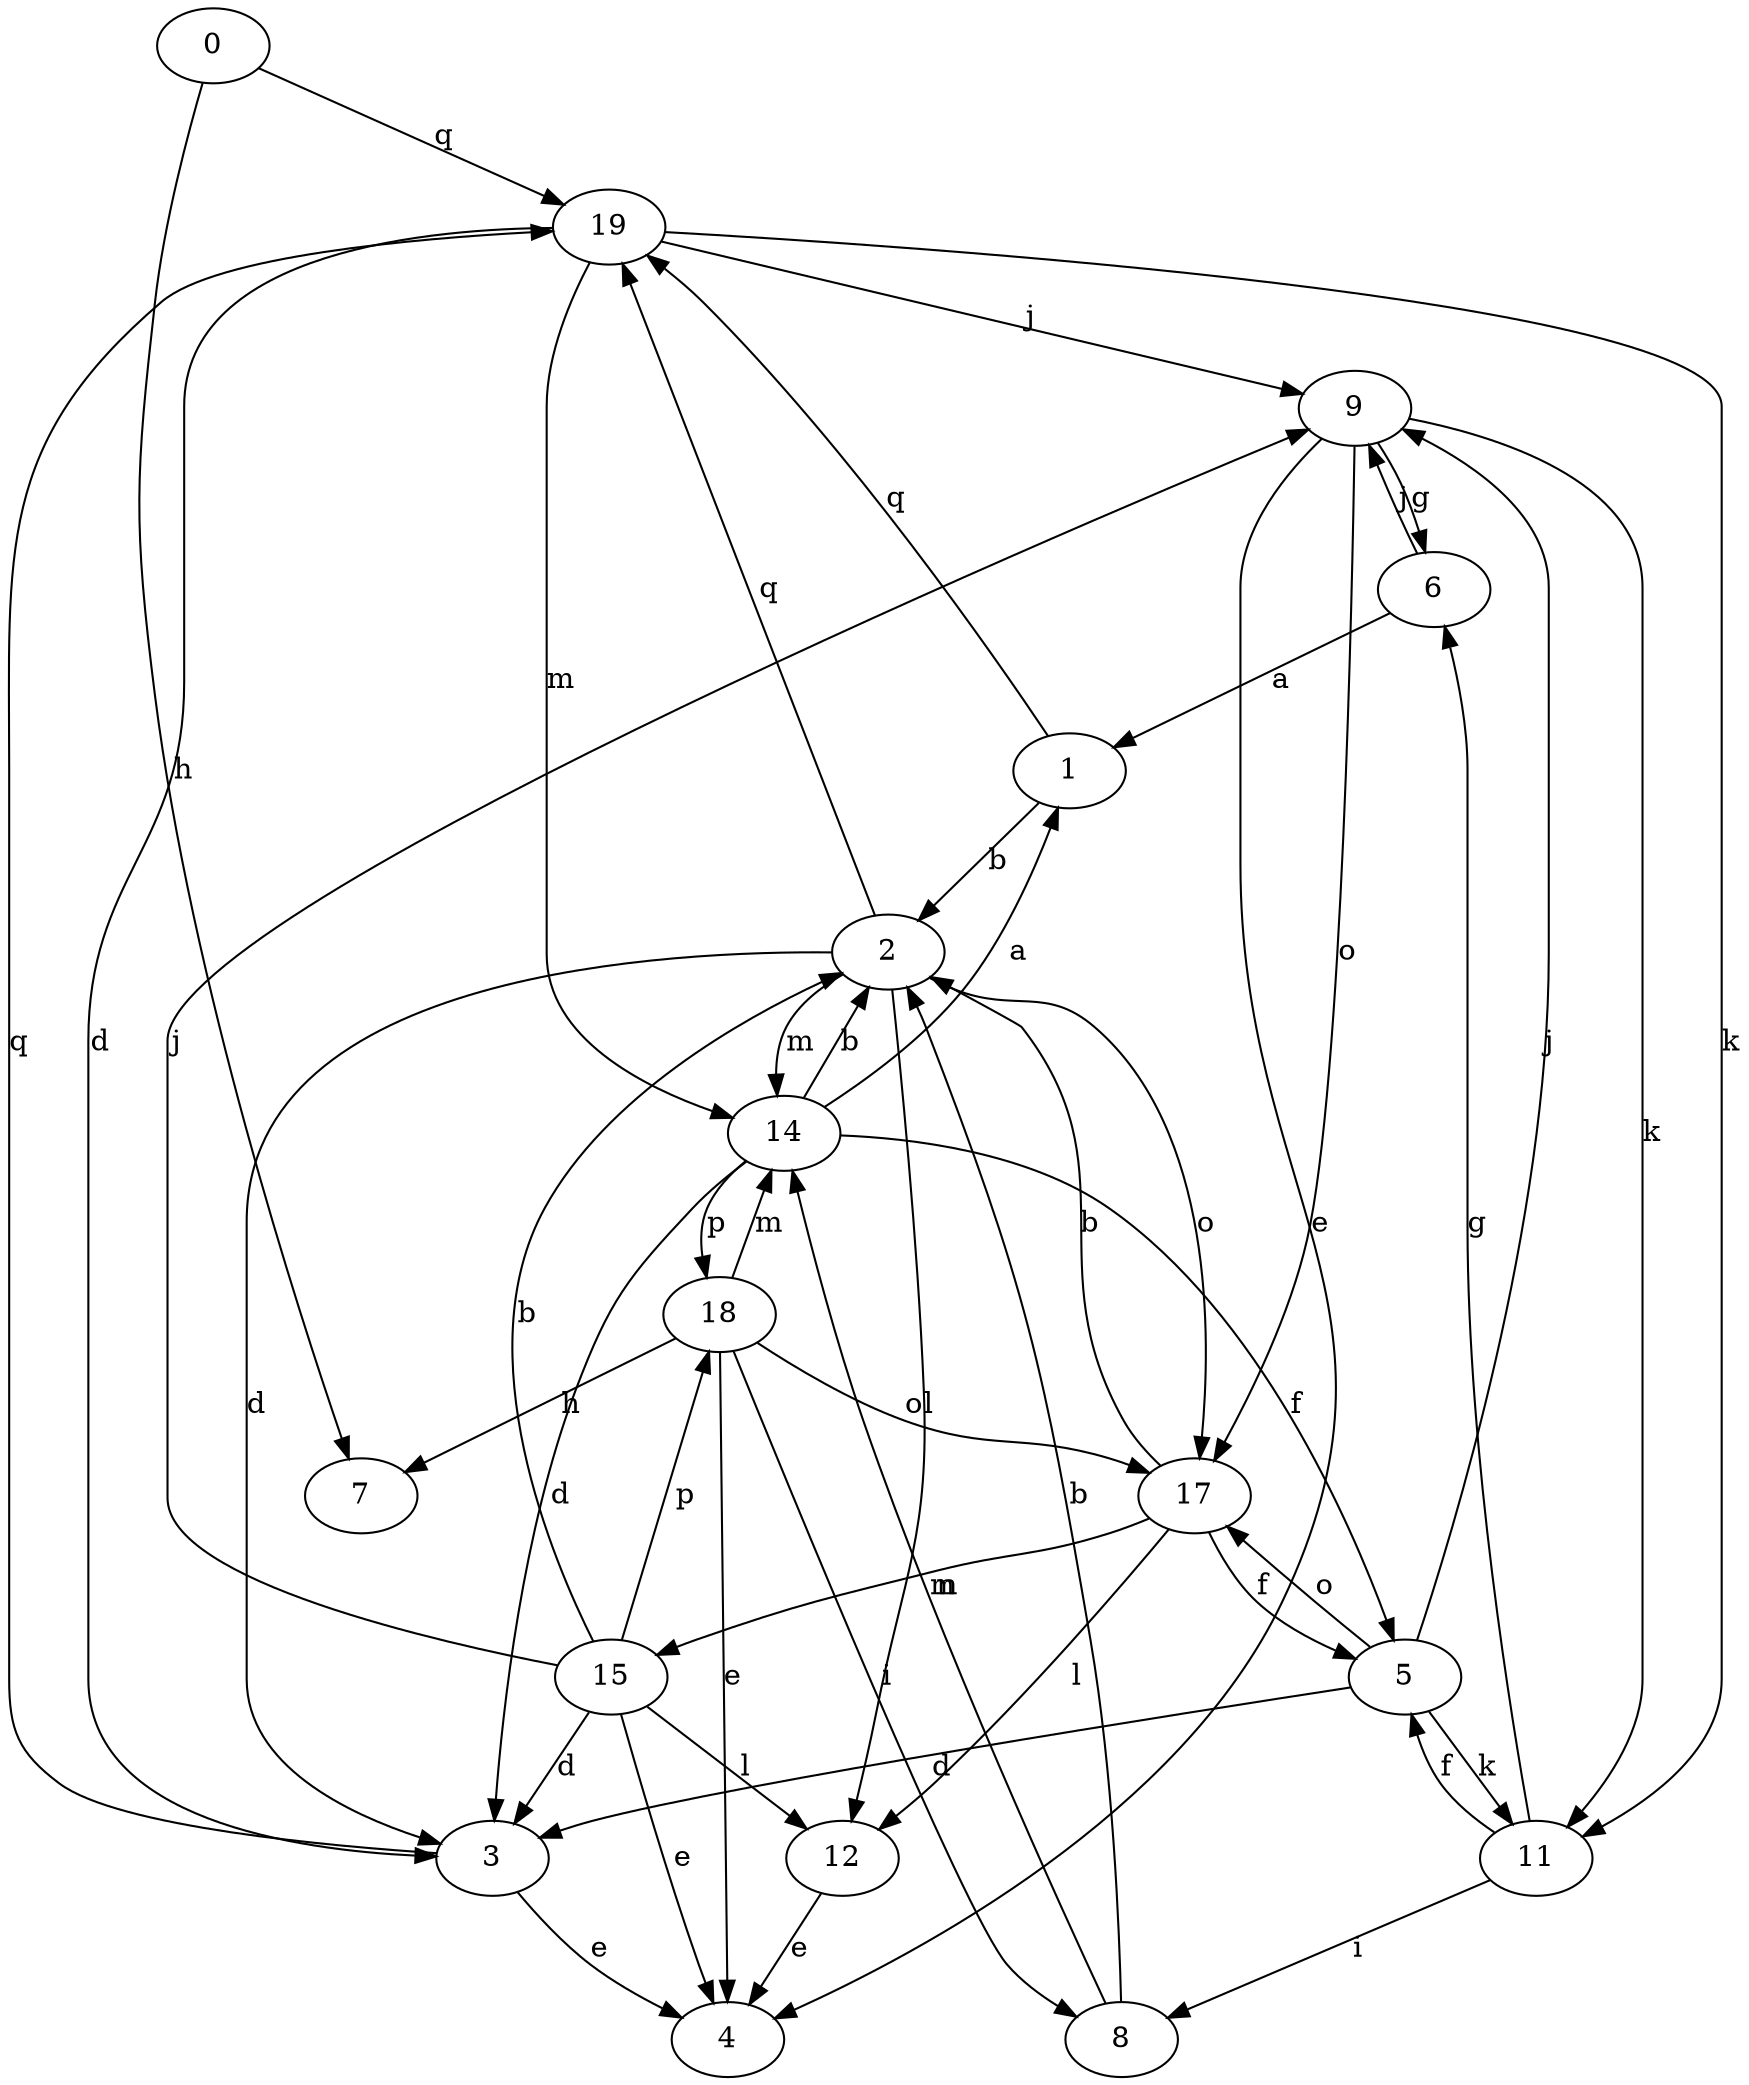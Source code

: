 strict digraph  {
0;
1;
2;
3;
4;
5;
6;
7;
8;
9;
11;
12;
14;
15;
17;
18;
19;
0 -> 7  [label=h];
0 -> 19  [label=q];
1 -> 2  [label=b];
1 -> 19  [label=q];
2 -> 3  [label=d];
2 -> 12  [label=l];
2 -> 14  [label=m];
2 -> 17  [label=o];
2 -> 19  [label=q];
3 -> 4  [label=e];
3 -> 19  [label=q];
5 -> 3  [label=d];
5 -> 9  [label=j];
5 -> 11  [label=k];
5 -> 17  [label=o];
6 -> 1  [label=a];
6 -> 9  [label=j];
8 -> 2  [label=b];
8 -> 14  [label=m];
9 -> 4  [label=e];
9 -> 6  [label=g];
9 -> 11  [label=k];
9 -> 17  [label=o];
11 -> 5  [label=f];
11 -> 6  [label=g];
11 -> 8  [label=i];
12 -> 4  [label=e];
14 -> 1  [label=a];
14 -> 2  [label=b];
14 -> 3  [label=d];
14 -> 5  [label=f];
14 -> 18  [label=p];
15 -> 2  [label=b];
15 -> 3  [label=d];
15 -> 4  [label=e];
15 -> 9  [label=j];
15 -> 12  [label=l];
15 -> 18  [label=p];
17 -> 2  [label=b];
17 -> 5  [label=f];
17 -> 12  [label=l];
17 -> 15  [label=n];
18 -> 4  [label=e];
18 -> 7  [label=h];
18 -> 8  [label=i];
18 -> 14  [label=m];
18 -> 17  [label=o];
19 -> 3  [label=d];
19 -> 9  [label=j];
19 -> 11  [label=k];
19 -> 14  [label=m];
}
